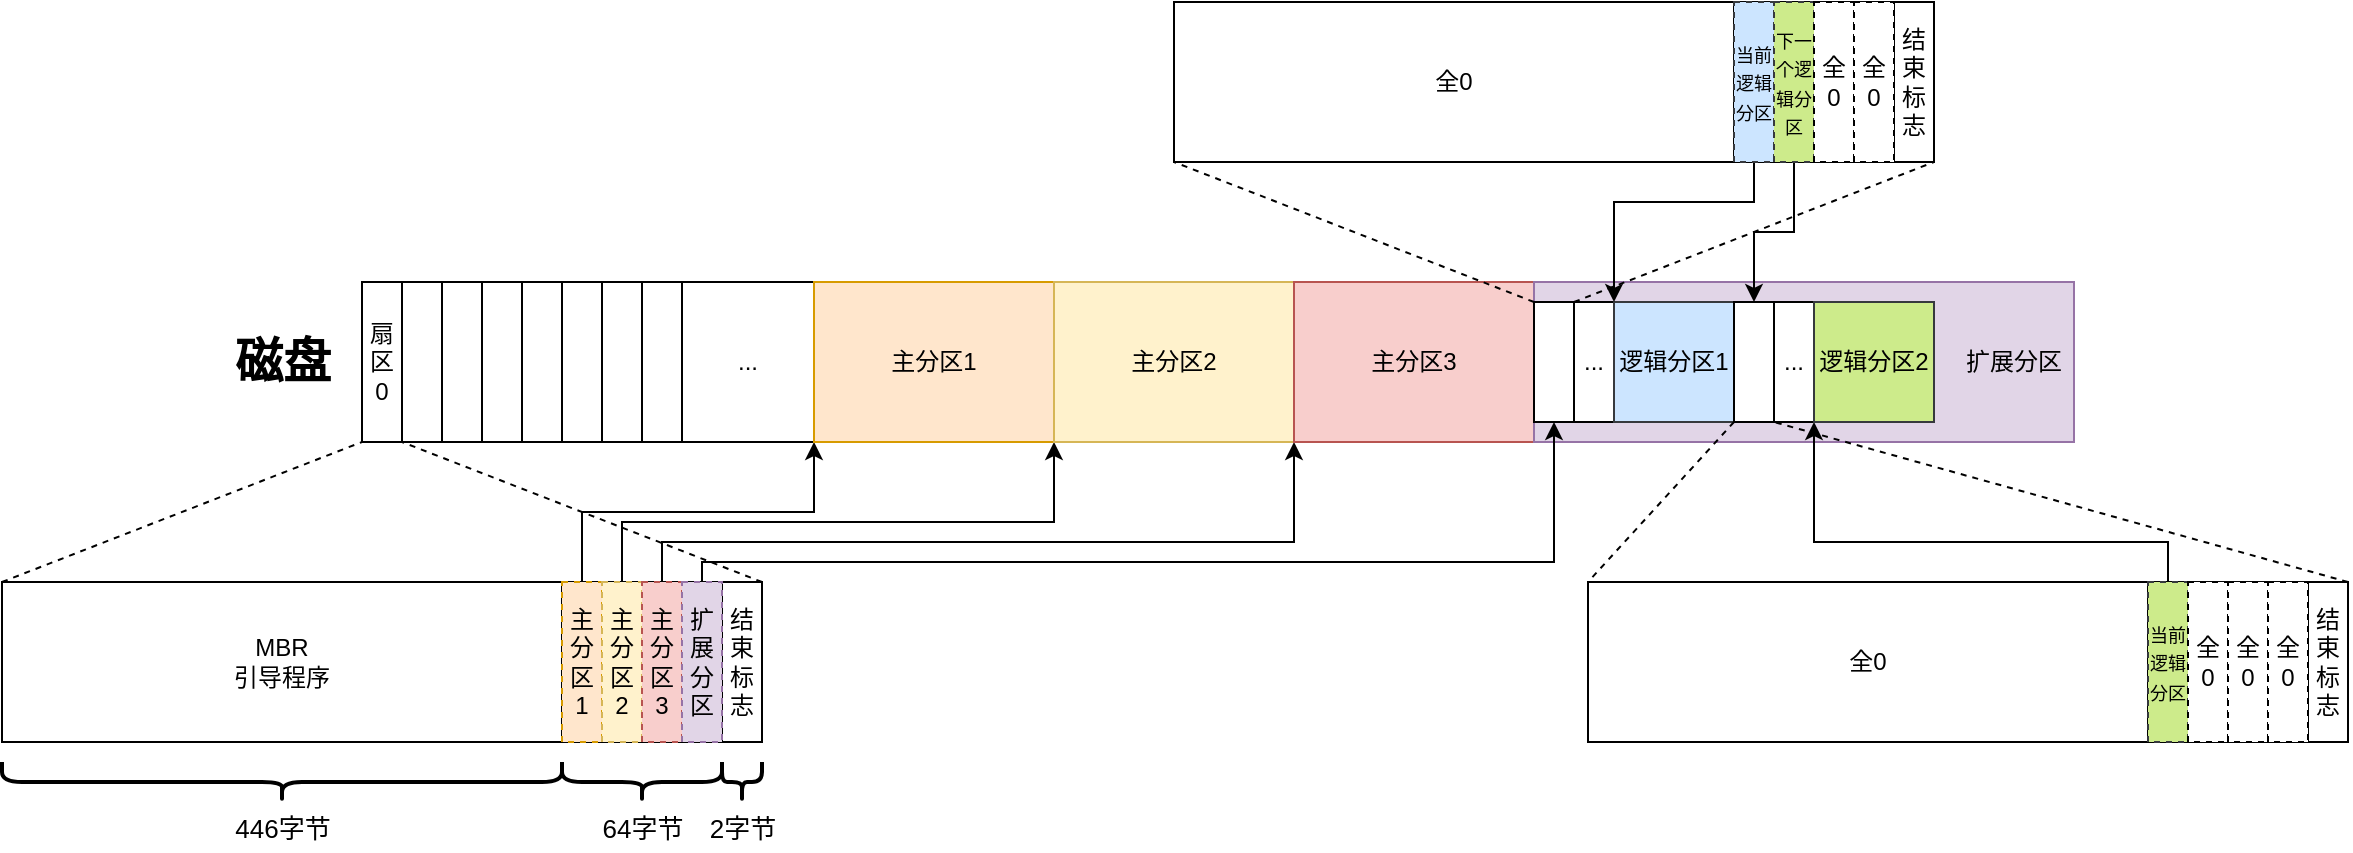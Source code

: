 <mxfile version="20.3.0" type="device"><diagram id="KrhyYPK084xBOkchEBpu" name="第 1 页"><mxGraphModel dx="2031" dy="1236" grid="1" gridSize="10" guides="1" tooltips="1" connect="1" arrows="1" fold="1" page="1" pageScale="1" pageWidth="827" pageHeight="1169" math="0" shadow="0"><root><mxCell id="0"/><mxCell id="1" parent="0"/><mxCell id="gaqITlTnFuqZAr5YgOAr-1" value="MBR&lt;br&gt;引导程序" style="rounded=0;whiteSpace=wrap;html=1;" vertex="1" parent="1"><mxGeometry x="34" y="510" width="280" height="80" as="geometry"/></mxCell><mxCell id="gaqITlTnFuqZAr5YgOAr-2" value="" style="rounded=0;whiteSpace=wrap;html=1;" vertex="1" parent="1"><mxGeometry x="314" y="510" width="80" height="80" as="geometry"/></mxCell><mxCell id="gaqITlTnFuqZAr5YgOAr-6" value="结束标志" style="rounded=0;whiteSpace=wrap;html=1;" vertex="1" parent="1"><mxGeometry x="394" y="510" width="20" height="80" as="geometry"/></mxCell><mxCell id="gaqITlTnFuqZAr5YgOAr-67" style="edgeStyle=orthogonalEdgeStyle;rounded=0;orthogonalLoop=1;jettySize=auto;html=1;exitX=0.5;exitY=0;exitDx=0;exitDy=0;entryX=0;entryY=1;entryDx=0;entryDy=0;fontSize=13;" edge="1" parent="1" source="gaqITlTnFuqZAr5YgOAr-7" target="gaqITlTnFuqZAr5YgOAr-66"><mxGeometry relative="1" as="geometry"/></mxCell><mxCell id="gaqITlTnFuqZAr5YgOAr-7" value="主分区1" style="rounded=0;whiteSpace=wrap;html=1;fillColor=#ffe6cc;dashed=1;strokeColor=#d79b00;" vertex="1" parent="1"><mxGeometry x="314" y="510" width="20" height="80" as="geometry"/></mxCell><mxCell id="gaqITlTnFuqZAr5YgOAr-70" style="edgeStyle=orthogonalEdgeStyle;rounded=0;orthogonalLoop=1;jettySize=auto;html=1;exitX=0.5;exitY=0;exitDx=0;exitDy=0;entryX=0;entryY=1;entryDx=0;entryDy=0;fontSize=13;" edge="1" parent="1" source="gaqITlTnFuqZAr5YgOAr-8" target="gaqITlTnFuqZAr5YgOAr-68"><mxGeometry relative="1" as="geometry"><Array as="points"><mxPoint x="344" y="480"/><mxPoint x="560" y="480"/></Array></mxGeometry></mxCell><mxCell id="gaqITlTnFuqZAr5YgOAr-8" value="主分区2" style="rounded=0;whiteSpace=wrap;html=1;fillColor=#fff2cc;dashed=1;strokeColor=#d6b656;" vertex="1" parent="1"><mxGeometry x="334" y="510" width="20" height="80" as="geometry"/></mxCell><mxCell id="gaqITlTnFuqZAr5YgOAr-71" style="edgeStyle=orthogonalEdgeStyle;rounded=0;orthogonalLoop=1;jettySize=auto;html=1;exitX=0.5;exitY=0;exitDx=0;exitDy=0;entryX=0;entryY=1;entryDx=0;entryDy=0;fontSize=13;" edge="1" parent="1" source="gaqITlTnFuqZAr5YgOAr-9" target="gaqITlTnFuqZAr5YgOAr-69"><mxGeometry relative="1" as="geometry"><Array as="points"><mxPoint x="364" y="490"/><mxPoint x="680" y="490"/></Array></mxGeometry></mxCell><mxCell id="gaqITlTnFuqZAr5YgOAr-9" value="主分区3" style="rounded=0;whiteSpace=wrap;html=1;fillColor=#f8cecc;dashed=1;strokeColor=#b85450;" vertex="1" parent="1"><mxGeometry x="354" y="510" width="20" height="80" as="geometry"/></mxCell><mxCell id="gaqITlTnFuqZAr5YgOAr-10" value="扩展分区" style="rounded=0;whiteSpace=wrap;html=1;fillColor=#e1d5e7;dashed=1;strokeColor=#9673a6;" vertex="1" parent="1"><mxGeometry x="374" y="510" width="20" height="80" as="geometry"/></mxCell><mxCell id="gaqITlTnFuqZAr5YgOAr-11" value="" style="shape=curlyBracket;whiteSpace=wrap;html=1;rounded=1;flipH=1;fillColor=none;rotation=90;strokeWidth=2;" vertex="1" parent="1"><mxGeometry x="164" y="470" width="20" height="280" as="geometry"/></mxCell><mxCell id="gaqITlTnFuqZAr5YgOAr-12" value="&lt;span style=&quot;font-weight: normal;&quot;&gt;&lt;font style=&quot;font-size: 13px;&quot;&gt;446字节&lt;/font&gt;&lt;/span&gt;" style="text;strokeColor=none;fillColor=none;html=1;fontSize=24;fontStyle=1;verticalAlign=middle;align=center;strokeWidth=2;" vertex="1" parent="1"><mxGeometry x="139" y="620" width="70" height="20" as="geometry"/></mxCell><mxCell id="gaqITlTnFuqZAr5YgOAr-13" value="" style="shape=curlyBracket;whiteSpace=wrap;html=1;rounded=1;flipH=1;fillColor=none;rotation=90;strokeWidth=2;" vertex="1" parent="1"><mxGeometry x="344" y="570" width="20" height="80" as="geometry"/></mxCell><mxCell id="gaqITlTnFuqZAr5YgOAr-15" value="" style="shape=curlyBracket;whiteSpace=wrap;html=1;rounded=1;flipH=1;fillColor=none;rotation=90;strokeWidth=2;" vertex="1" parent="1"><mxGeometry x="394" y="600" width="20" height="20" as="geometry"/></mxCell><mxCell id="gaqITlTnFuqZAr5YgOAr-32" value="扇区0" style="rounded=0;whiteSpace=wrap;html=1;" vertex="1" parent="1"><mxGeometry x="214" y="360" width="20" height="80" as="geometry"/></mxCell><mxCell id="gaqITlTnFuqZAr5YgOAr-33" value="" style="rounded=0;whiteSpace=wrap;html=1;" vertex="1" parent="1"><mxGeometry x="234" y="360" width="20" height="80" as="geometry"/></mxCell><mxCell id="gaqITlTnFuqZAr5YgOAr-40" value="磁盘" style="text;strokeColor=none;fillColor=none;html=1;fontSize=24;fontStyle=1;verticalAlign=middle;align=center;strokeWidth=2;" vertex="1" parent="1"><mxGeometry x="144" y="380" width="60" height="40" as="geometry"/></mxCell><mxCell id="gaqITlTnFuqZAr5YgOAr-41" value="" style="rounded=0;whiteSpace=wrap;html=1;" vertex="1" parent="1"><mxGeometry x="254" y="360" width="20" height="80" as="geometry"/></mxCell><mxCell id="gaqITlTnFuqZAr5YgOAr-42" value="" style="rounded=0;whiteSpace=wrap;html=1;" vertex="1" parent="1"><mxGeometry x="274" y="360" width="20" height="80" as="geometry"/></mxCell><mxCell id="gaqITlTnFuqZAr5YgOAr-45" value="" style="rounded=0;whiteSpace=wrap;html=1;" vertex="1" parent="1"><mxGeometry x="294" y="360" width="20" height="80" as="geometry"/></mxCell><mxCell id="gaqITlTnFuqZAr5YgOAr-46" value="" style="rounded=0;whiteSpace=wrap;html=1;" vertex="1" parent="1"><mxGeometry x="314" y="360" width="20" height="80" as="geometry"/></mxCell><mxCell id="gaqITlTnFuqZAr5YgOAr-47" value="" style="rounded=0;whiteSpace=wrap;html=1;" vertex="1" parent="1"><mxGeometry x="334" y="360" width="20" height="80" as="geometry"/></mxCell><mxCell id="gaqITlTnFuqZAr5YgOAr-48" value="" style="rounded=0;whiteSpace=wrap;html=1;" vertex="1" parent="1"><mxGeometry x="354" y="360" width="20" height="80" as="geometry"/></mxCell><mxCell id="gaqITlTnFuqZAr5YgOAr-52" value="" style="endArrow=none;html=1;rounded=0;fontSize=13;entryX=0;entryY=1;entryDx=0;entryDy=0;exitX=0;exitY=0;exitDx=0;exitDy=0;dashed=1;" edge="1" parent="1" source="gaqITlTnFuqZAr5YgOAr-1" target="gaqITlTnFuqZAr5YgOAr-32"><mxGeometry width="50" height="50" relative="1" as="geometry"><mxPoint x="44" y="470" as="sourcePoint"/><mxPoint x="94" y="420" as="targetPoint"/></mxGeometry></mxCell><mxCell id="gaqITlTnFuqZAr5YgOAr-53" value="" style="endArrow=none;html=1;rounded=0;fontSize=13;entryX=1;entryY=1;entryDx=0;entryDy=0;exitX=1;exitY=0;exitDx=0;exitDy=0;dashed=1;" edge="1" parent="1" source="gaqITlTnFuqZAr5YgOAr-6" target="gaqITlTnFuqZAr5YgOAr-32"><mxGeometry width="50" height="50" relative="1" as="geometry"><mxPoint x="504" y="540" as="sourcePoint"/><mxPoint x="554" y="490" as="targetPoint"/></mxGeometry></mxCell><mxCell id="gaqITlTnFuqZAr5YgOAr-55" value="&lt;span style=&quot;font-weight: normal;&quot;&gt;&lt;font style=&quot;font-size: 13px;&quot;&gt;64字节&lt;/font&gt;&lt;/span&gt;" style="text;strokeColor=none;fillColor=none;html=1;fontSize=24;fontStyle=1;verticalAlign=middle;align=center;strokeWidth=2;" vertex="1" parent="1"><mxGeometry x="319" y="620" width="70" height="20" as="geometry"/></mxCell><mxCell id="gaqITlTnFuqZAr5YgOAr-56" value="&lt;span style=&quot;font-weight: normal;&quot;&gt;&lt;font style=&quot;font-size: 13px;&quot;&gt;2字节&lt;/font&gt;&lt;/span&gt;" style="text;strokeColor=none;fillColor=none;html=1;fontSize=24;fontStyle=1;verticalAlign=middle;align=center;strokeWidth=2;" vertex="1" parent="1"><mxGeometry x="369" y="620" width="70" height="20" as="geometry"/></mxCell><mxCell id="gaqITlTnFuqZAr5YgOAr-65" value="..." style="rounded=0;whiteSpace=wrap;html=1;" vertex="1" parent="1"><mxGeometry x="374" y="360" width="66" height="80" as="geometry"/></mxCell><mxCell id="gaqITlTnFuqZAr5YgOAr-66" value="主分区1" style="rounded=0;whiteSpace=wrap;html=1;fillColor=#ffe6cc;strokeColor=#d79b00;" vertex="1" parent="1"><mxGeometry x="440" y="360" width="120" height="80" as="geometry"/></mxCell><mxCell id="gaqITlTnFuqZAr5YgOAr-68" value="主分区2" style="rounded=0;whiteSpace=wrap;html=1;fillColor=#fff2cc;strokeColor=#d6b656;" vertex="1" parent="1"><mxGeometry x="560" y="360" width="120" height="80" as="geometry"/></mxCell><mxCell id="gaqITlTnFuqZAr5YgOAr-69" value="主分区3" style="rounded=0;whiteSpace=wrap;html=1;fillColor=#f8cecc;strokeColor=#b85450;" vertex="1" parent="1"><mxGeometry x="680" y="360" width="120" height="80" as="geometry"/></mxCell><mxCell id="gaqITlTnFuqZAr5YgOAr-72" value="&amp;nbsp; &amp;nbsp; &amp;nbsp; &amp;nbsp; &amp;nbsp; &amp;nbsp; &amp;nbsp; &amp;nbsp; &amp;nbsp; &amp;nbsp; &amp;nbsp; &amp;nbsp; &amp;nbsp; &amp;nbsp; &amp;nbsp; &amp;nbsp; &amp;nbsp; &amp;nbsp; &amp;nbsp; &amp;nbsp; &amp;nbsp; &amp;nbsp; &amp;nbsp; &amp;nbsp; &amp;nbsp; &amp;nbsp; &amp;nbsp; &amp;nbsp; &amp;nbsp; &amp;nbsp; &amp;nbsp; &amp;nbsp;扩展分区" style="rounded=0;whiteSpace=wrap;html=1;fillColor=#e1d5e7;strokeColor=#9673a6;" vertex="1" parent="1"><mxGeometry x="800" y="360" width="270" height="80" as="geometry"/></mxCell><mxCell id="gaqITlTnFuqZAr5YgOAr-73" value="" style="rounded=0;whiteSpace=wrap;html=1;" vertex="1" parent="1"><mxGeometry x="800" y="370" width="20" height="60" as="geometry"/></mxCell><mxCell id="gaqITlTnFuqZAr5YgOAr-75" value="..." style="rounded=0;whiteSpace=wrap;html=1;" vertex="1" parent="1"><mxGeometry x="820" y="370" width="20" height="60" as="geometry"/></mxCell><mxCell id="gaqITlTnFuqZAr5YgOAr-76" value="逻辑分区1" style="rounded=0;whiteSpace=wrap;html=1;fillColor=#cce5ff;strokeColor=#36393d;" vertex="1" parent="1"><mxGeometry x="840" y="370" width="60" height="60" as="geometry"/></mxCell><mxCell id="gaqITlTnFuqZAr5YgOAr-77" value="全0" style="rounded=0;whiteSpace=wrap;html=1;" vertex="1" parent="1"><mxGeometry x="620" y="220" width="280" height="80" as="geometry"/></mxCell><mxCell id="gaqITlTnFuqZAr5YgOAr-78" value="" style="rounded=0;whiteSpace=wrap;html=1;" vertex="1" parent="1"><mxGeometry x="900" y="220" width="80" height="80" as="geometry"/></mxCell><mxCell id="gaqITlTnFuqZAr5YgOAr-79" value="结束标志" style="rounded=0;whiteSpace=wrap;html=1;" vertex="1" parent="1"><mxGeometry x="980" y="220" width="20" height="80" as="geometry"/></mxCell><mxCell id="gaqITlTnFuqZAr5YgOAr-92" style="edgeStyle=orthogonalEdgeStyle;rounded=0;orthogonalLoop=1;jettySize=auto;html=1;exitX=0.5;exitY=1;exitDx=0;exitDy=0;entryX=1;entryY=0;entryDx=0;entryDy=0;fontSize=9;" edge="1" parent="1" source="gaqITlTnFuqZAr5YgOAr-80" target="gaqITlTnFuqZAr5YgOAr-75"><mxGeometry relative="1" as="geometry"><Array as="points"><mxPoint x="910" y="320"/><mxPoint x="840" y="320"/></Array></mxGeometry></mxCell><mxCell id="gaqITlTnFuqZAr5YgOAr-80" value="&lt;font style=&quot;font-size: 9px;&quot;&gt;当前逻辑分区&lt;/font&gt;" style="rounded=0;whiteSpace=wrap;html=1;fillColor=#cce5ff;dashed=1;strokeColor=#36393d;" vertex="1" parent="1"><mxGeometry x="900" y="220" width="20" height="80" as="geometry"/></mxCell><mxCell id="gaqITlTnFuqZAr5YgOAr-93" style="edgeStyle=orthogonalEdgeStyle;rounded=0;orthogonalLoop=1;jettySize=auto;html=1;exitX=0.5;exitY=1;exitDx=0;exitDy=0;entryX=0.5;entryY=0;entryDx=0;entryDy=0;fontSize=9;" edge="1" parent="1" source="gaqITlTnFuqZAr5YgOAr-81" target="gaqITlTnFuqZAr5YgOAr-89"><mxGeometry relative="1" as="geometry"/></mxCell><mxCell id="gaqITlTnFuqZAr5YgOAr-81" value="&lt;font style=&quot;font-size: 9px;&quot;&gt;下一个逻辑分区&lt;/font&gt;" style="rounded=0;whiteSpace=wrap;html=1;fillColor=#cdeb8b;dashed=1;strokeColor=#36393d;" vertex="1" parent="1"><mxGeometry x="920" y="220" width="20" height="80" as="geometry"/></mxCell><mxCell id="gaqITlTnFuqZAr5YgOAr-82" value="全0" style="rounded=0;whiteSpace=wrap;html=1;dashed=1;" vertex="1" parent="1"><mxGeometry x="940" y="220" width="20" height="80" as="geometry"/></mxCell><mxCell id="gaqITlTnFuqZAr5YgOAr-83" value="全0" style="rounded=0;whiteSpace=wrap;html=1;dashed=1;" vertex="1" parent="1"><mxGeometry x="960" y="220" width="20" height="80" as="geometry"/></mxCell><mxCell id="gaqITlTnFuqZAr5YgOAr-85" value="" style="endArrow=none;html=1;rounded=0;fontSize=13;entryX=0;entryY=1;entryDx=0;entryDy=0;exitX=0;exitY=0;exitDx=0;exitDy=0;dashed=1;" edge="1" parent="1" source="gaqITlTnFuqZAr5YgOAr-73" target="gaqITlTnFuqZAr5YgOAr-77"><mxGeometry width="50" height="50" relative="1" as="geometry"><mxPoint x="280.0" y="270" as="sourcePoint"/><mxPoint x="460" y="200" as="targetPoint"/></mxGeometry></mxCell><mxCell id="gaqITlTnFuqZAr5YgOAr-86" value="" style="endArrow=none;html=1;rounded=0;fontSize=13;entryX=1;entryY=1;entryDx=0;entryDy=0;exitX=0;exitY=0;exitDx=0;exitDy=0;dashed=1;" edge="1" parent="1" source="gaqITlTnFuqZAr5YgOAr-75" target="gaqITlTnFuqZAr5YgOAr-79"><mxGeometry width="50" height="50" relative="1" as="geometry"><mxPoint x="810" y="380" as="sourcePoint"/><mxPoint x="630" y="310.0" as="targetPoint"/></mxGeometry></mxCell><mxCell id="gaqITlTnFuqZAr5YgOAr-89" value="" style="rounded=0;whiteSpace=wrap;html=1;" vertex="1" parent="1"><mxGeometry x="900" y="370" width="20" height="60" as="geometry"/></mxCell><mxCell id="gaqITlTnFuqZAr5YgOAr-91" style="edgeStyle=orthogonalEdgeStyle;rounded=0;orthogonalLoop=1;jettySize=auto;html=1;exitX=0.5;exitY=0;exitDx=0;exitDy=0;entryX=0.5;entryY=1;entryDx=0;entryDy=0;fontSize=9;" edge="1" parent="1" source="gaqITlTnFuqZAr5YgOAr-10" target="gaqITlTnFuqZAr5YgOAr-73"><mxGeometry relative="1" as="geometry"><Array as="points"><mxPoint x="384" y="500"/><mxPoint x="810" y="500"/></Array></mxGeometry></mxCell><mxCell id="gaqITlTnFuqZAr5YgOAr-94" value="全0" style="rounded=0;whiteSpace=wrap;html=1;" vertex="1" parent="1"><mxGeometry x="827" y="510" width="280" height="80" as="geometry"/></mxCell><mxCell id="gaqITlTnFuqZAr5YgOAr-95" value="" style="rounded=0;whiteSpace=wrap;html=1;" vertex="1" parent="1"><mxGeometry x="1107" y="510" width="80" height="80" as="geometry"/></mxCell><mxCell id="gaqITlTnFuqZAr5YgOAr-96" value="结束标志" style="rounded=0;whiteSpace=wrap;html=1;" vertex="1" parent="1"><mxGeometry x="1187" y="510" width="20" height="80" as="geometry"/></mxCell><mxCell id="gaqITlTnFuqZAr5YgOAr-105" style="edgeStyle=orthogonalEdgeStyle;rounded=0;orthogonalLoop=1;jettySize=auto;html=1;exitX=0.5;exitY=0;exitDx=0;exitDy=0;entryX=0;entryY=1;entryDx=0;entryDy=0;fontSize=9;" edge="1" parent="1" source="gaqITlTnFuqZAr5YgOAr-97" target="gaqITlTnFuqZAr5YgOAr-104"><mxGeometry relative="1" as="geometry"><Array as="points"><mxPoint x="1117" y="490"/><mxPoint x="940" y="490"/></Array></mxGeometry></mxCell><mxCell id="gaqITlTnFuqZAr5YgOAr-97" value="&lt;font style=&quot;font-size: 9px;&quot;&gt;当前逻辑分区&lt;/font&gt;" style="rounded=0;whiteSpace=wrap;html=1;fillColor=#cdeb8b;dashed=1;strokeColor=#36393d;" vertex="1" parent="1"><mxGeometry x="1107" y="510" width="20" height="80" as="geometry"/></mxCell><mxCell id="gaqITlTnFuqZAr5YgOAr-98" value="全0" style="rounded=0;whiteSpace=wrap;html=1;dashed=1;" vertex="1" parent="1"><mxGeometry x="1127" y="510" width="20" height="80" as="geometry"/></mxCell><mxCell id="gaqITlTnFuqZAr5YgOAr-99" value="全0" style="rounded=0;whiteSpace=wrap;html=1;dashed=1;" vertex="1" parent="1"><mxGeometry x="1147" y="510" width="20" height="80" as="geometry"/></mxCell><mxCell id="gaqITlTnFuqZAr5YgOAr-100" value="全0" style="rounded=0;whiteSpace=wrap;html=1;dashed=1;" vertex="1" parent="1"><mxGeometry x="1167" y="510" width="20" height="80" as="geometry"/></mxCell><mxCell id="gaqITlTnFuqZAr5YgOAr-101" value="" style="endArrow=none;html=1;rounded=0;fontSize=13;entryX=0;entryY=0;entryDx=0;entryDy=0;exitX=1;exitY=1;exitDx=0;exitDy=0;dashed=1;" edge="1" parent="1" source="gaqITlTnFuqZAr5YgOAr-76" target="gaqITlTnFuqZAr5YgOAr-94"><mxGeometry width="50" height="50" relative="1" as="geometry"><mxPoint x="810" y="380" as="sourcePoint"/><mxPoint x="630" y="310.0" as="targetPoint"/></mxGeometry></mxCell><mxCell id="gaqITlTnFuqZAr5YgOAr-102" value="" style="endArrow=none;html=1;rounded=0;fontSize=13;entryX=1;entryY=1;entryDx=0;entryDy=0;exitX=1;exitY=0;exitDx=0;exitDy=0;dashed=1;" edge="1" parent="1" source="gaqITlTnFuqZAr5YgOAr-96" target="gaqITlTnFuqZAr5YgOAr-89"><mxGeometry width="50" height="50" relative="1" as="geometry"><mxPoint x="830" y="380" as="sourcePoint"/><mxPoint x="1010" y="310.0" as="targetPoint"/></mxGeometry></mxCell><mxCell id="gaqITlTnFuqZAr5YgOAr-103" value="..." style="rounded=0;whiteSpace=wrap;html=1;" vertex="1" parent="1"><mxGeometry x="920" y="370" width="20" height="60" as="geometry"/></mxCell><mxCell id="gaqITlTnFuqZAr5YgOAr-104" value="逻辑分区2" style="rounded=0;whiteSpace=wrap;html=1;fillColor=#cdeb8b;strokeColor=#36393d;" vertex="1" parent="1"><mxGeometry x="940" y="370" width="60" height="60" as="geometry"/></mxCell></root></mxGraphModel></diagram></mxfile>